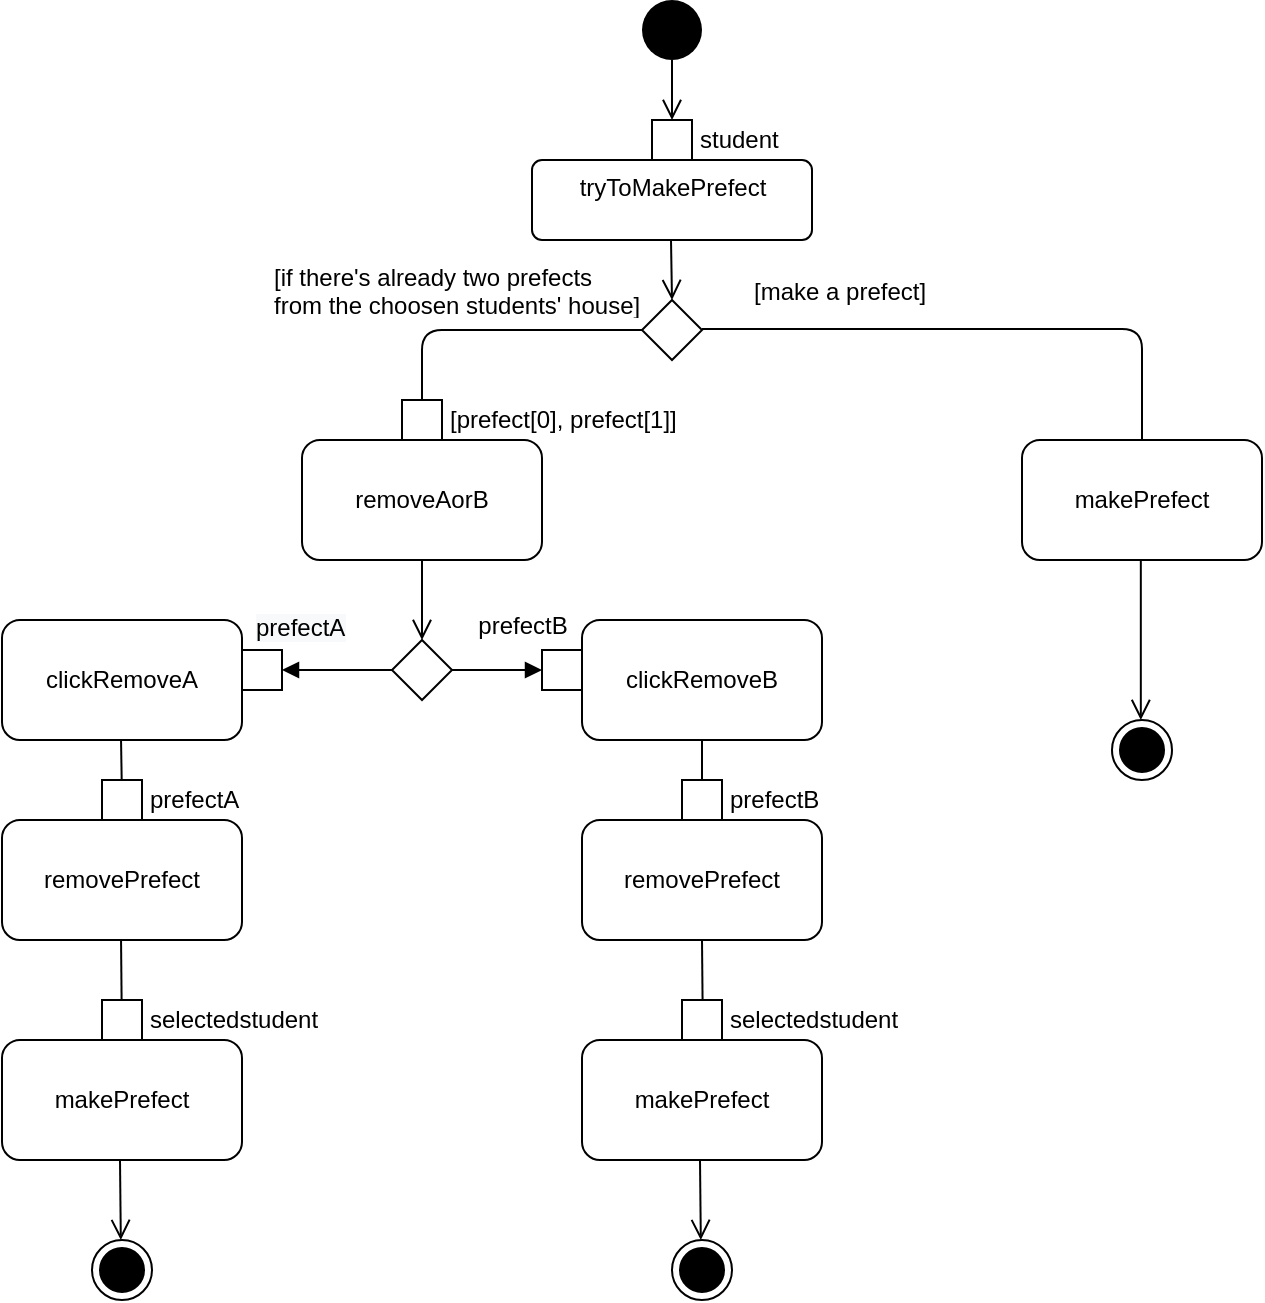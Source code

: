 <mxfile>
    <diagram id="zibWBQDdVLpifY95FHr3" name="prefects">
        <mxGraphModel dx="666" dy="815" grid="1" gridSize="10" guides="1" tooltips="1" connect="1" arrows="1" fold="1" page="1" pageScale="1" pageWidth="827" pageHeight="1169" math="0" shadow="0">
            <root>
                <mxCell id="0"/>
                <mxCell id="1" parent="0"/>
                <mxCell id="2" value="" style="ellipse;fillColor=#000000;strokeColor=none;" parent="1" vertex="1">
                    <mxGeometry x="360" y="100" width="30" height="30" as="geometry"/>
                </mxCell>
                <mxCell id="7" value="student" style="fontStyle=0;labelPosition=right;verticalLabelPosition=middle;align=left;verticalAlign=middle;spacingLeft=2;html=1;" parent="1" vertex="1">
                    <mxGeometry x="365" y="160" width="20" height="20" as="geometry"/>
                </mxCell>
                <mxCell id="10" value="tryToMakePrefect" style="html=1;align=center;verticalAlign=top;rounded=1;absoluteArcSize=1;arcSize=10;dashed=0;" parent="1" vertex="1">
                    <mxGeometry x="305" y="180" width="140" height="40" as="geometry"/>
                </mxCell>
                <mxCell id="12" value="" style="rhombus;" parent="1" vertex="1">
                    <mxGeometry x="360" y="250" width="30" height="30" as="geometry"/>
                </mxCell>
                <mxCell id="22" value="" style="endArrow=open;startArrow=none;endFill=0;startFill=0;endSize=8;html=1;verticalAlign=bottom;labelBackgroundColor=none;strokeWidth=1;exitX=0.5;exitY=1;exitDx=0;exitDy=0;entryX=0.5;entryY=0;entryDx=0;entryDy=0;" parent="1" source="2" target="7" edge="1">
                    <mxGeometry width="160" relative="1" as="geometry">
                        <mxPoint x="390" y="80" as="sourcePoint"/>
                        <mxPoint x="550" y="80" as="targetPoint"/>
                    </mxGeometry>
                </mxCell>
                <mxCell id="23" value="" style="endArrow=open;startArrow=none;endFill=0;startFill=0;endSize=8;html=1;verticalAlign=bottom;labelBackgroundColor=none;strokeWidth=1;exitX=0.5;exitY=1;exitDx=0;exitDy=0;" parent="1" edge="1">
                    <mxGeometry width="160" relative="1" as="geometry">
                        <mxPoint x="374.5" y="220" as="sourcePoint"/>
                        <mxPoint x="375" y="250" as="targetPoint"/>
                    </mxGeometry>
                </mxCell>
                <mxCell id="25" value="" style="endArrow=none;html=1;endSize=12;startArrow=none;startSize=14;startFill=0;edgeStyle=orthogonalEdgeStyle;align=center;verticalAlign=bottom;endFill=0;" parent="1" edge="1">
                    <mxGeometry y="3" relative="1" as="geometry">
                        <mxPoint x="390" y="264.5" as="sourcePoint"/>
                        <mxPoint x="610" y="320" as="targetPoint"/>
                        <Array as="points">
                            <mxPoint x="610" y="265"/>
                            <mxPoint x="610" y="320"/>
                        </Array>
                    </mxGeometry>
                </mxCell>
                <mxCell id="26" value="" style="endArrow=none;html=1;endSize=12;startArrow=none;startSize=14;startFill=0;edgeStyle=orthogonalEdgeStyle;align=center;verticalAlign=bottom;endFill=0;entryX=0;entryY=0.5;entryDx=0;entryDy=0;" parent="1" target="12" edge="1">
                    <mxGeometry y="3" relative="1" as="geometry">
                        <mxPoint x="250" y="320" as="sourcePoint"/>
                        <mxPoint x="330" y="305.5" as="targetPoint"/>
                        <Array as="points">
                            <mxPoint x="250" y="310"/>
                            <mxPoint x="250" y="265"/>
                        </Array>
                    </mxGeometry>
                </mxCell>
                <mxCell id="28" value="[if there's already two prefects&#10;from the choosen students' house]" style="text;strokeColor=none;fillColor=none;align=left;verticalAlign=middle;spacingLeft=4;spacingRight=4;overflow=hidden;points=[[0,0.5],[1,0.5]];portConstraint=eastwest;rotatable=0;" parent="1" vertex="1">
                    <mxGeometry x="170" y="230" width="230" height="30" as="geometry"/>
                </mxCell>
                <mxCell id="29" value="[make a prefect]" style="text;strokeColor=none;fillColor=none;align=left;verticalAlign=middle;spacingLeft=4;spacingRight=4;overflow=hidden;points=[[0,0.5],[1,0.5]];portConstraint=eastwest;rotatable=0;" parent="1" vertex="1">
                    <mxGeometry x="410" y="230" width="230" height="30" as="geometry"/>
                </mxCell>
                <mxCell id="30" value="makePrefect" style="rounded=1;whiteSpace=wrap;html=1;" parent="1" vertex="1">
                    <mxGeometry x="550" y="320" width="120" height="60" as="geometry"/>
                </mxCell>
                <mxCell id="31" value="removeAorB" style="rounded=1;whiteSpace=wrap;html=1;" parent="1" vertex="1">
                    <mxGeometry x="190" y="320" width="120" height="60" as="geometry"/>
                </mxCell>
                <mxCell id="32" value="" style="endArrow=open;startArrow=none;endFill=0;startFill=0;endSize=8;html=1;verticalAlign=bottom;labelBackgroundColor=none;strokeWidth=1;exitX=0.5;exitY=1;exitDx=0;exitDy=0;" parent="1" source="31" edge="1">
                    <mxGeometry width="160" relative="1" as="geometry">
                        <mxPoint x="384.5" y="230" as="sourcePoint"/>
                        <mxPoint x="250" y="420" as="targetPoint"/>
                    </mxGeometry>
                </mxCell>
                <mxCell id="33" value="" style="rhombus;" parent="1" vertex="1">
                    <mxGeometry x="235" y="420" width="30" height="30" as="geometry"/>
                </mxCell>
                <mxCell id="34" value="clickRemoveA" style="rounded=1;whiteSpace=wrap;html=1;" parent="1" vertex="1">
                    <mxGeometry x="40" y="410" width="120" height="60" as="geometry"/>
                </mxCell>
                <mxCell id="35" value="clickRemoveB" style="rounded=1;whiteSpace=wrap;html=1;" parent="1" vertex="1">
                    <mxGeometry x="330" y="410" width="120" height="60" as="geometry"/>
                </mxCell>
                <mxCell id="42" value="" style="edgeStyle=none;html=1;" parent="1" source="36" target="34" edge="1">
                    <mxGeometry relative="1" as="geometry"/>
                </mxCell>
                <mxCell id="36" value="" style="fontStyle=0;labelPosition=right;verticalLabelPosition=middle;align=left;verticalAlign=middle;spacingLeft=2;html=1;direction=south;" parent="1" vertex="1">
                    <mxGeometry x="160" y="425" width="20" height="20" as="geometry"/>
                </mxCell>
                <mxCell id="41" value="" style="edgeStyle=none;html=1;" parent="1" source="38" target="31" edge="1">
                    <mxGeometry relative="1" as="geometry"/>
                </mxCell>
                <mxCell id="38" value="[prefect[0], prefect[1]]" style="fontStyle=0;labelPosition=right;verticalLabelPosition=middle;align=left;verticalAlign=middle;spacingLeft=2;html=1;" parent="1" vertex="1">
                    <mxGeometry x="240" y="300" width="20" height="20" as="geometry"/>
                </mxCell>
                <mxCell id="43" value="" style="endArrow=open;startArrow=none;endFill=0;startFill=0;endSize=8;html=1;verticalAlign=bottom;labelBackgroundColor=none;strokeWidth=1;exitX=0.5;exitY=1;exitDx=0;exitDy=0;entryX=0.5;entryY=0;entryDx=0;entryDy=0;" parent="1" edge="1">
                    <mxGeometry width="160" relative="1" as="geometry">
                        <mxPoint x="609.41" y="380" as="sourcePoint"/>
                        <mxPoint x="609.41" y="460" as="targetPoint"/>
                    </mxGeometry>
                </mxCell>
                <mxCell id="44" value="" style="ellipse;html=1;shape=endState;fillColor=#000000;strokeColor=#000000;" parent="1" vertex="1">
                    <mxGeometry x="595" y="460" width="30" height="30" as="geometry"/>
                </mxCell>
                <mxCell id="47" value="" style="edgeStyle=none;html=1;" parent="1" source="46" target="35" edge="1">
                    <mxGeometry relative="1" as="geometry"/>
                </mxCell>
                <mxCell id="49" value="" style="edgeStyle=none;html=1;" parent="1" source="46" target="35" edge="1">
                    <mxGeometry relative="1" as="geometry"/>
                </mxCell>
                <mxCell id="50" value="" style="edgeStyle=none;html=1;" parent="1" source="46" target="35" edge="1">
                    <mxGeometry relative="1" as="geometry"/>
                </mxCell>
                <mxCell id="51" value="" style="edgeStyle=none;html=1;" parent="1" source="46" target="35" edge="1">
                    <mxGeometry relative="1" as="geometry"/>
                </mxCell>
                <mxCell id="46" value="" style="fontStyle=0;labelPosition=right;verticalLabelPosition=middle;align=left;verticalAlign=middle;spacingLeft=2;html=1;direction=south;" parent="1" vertex="1">
                    <mxGeometry x="310" y="425" width="20" height="20" as="geometry"/>
                </mxCell>
                <mxCell id="52" value="&lt;span style=&quot;text-align: left&quot;&gt;prefectB&lt;/span&gt;" style="text;html=1;align=center;verticalAlign=middle;resizable=0;points=[];autosize=1;strokeColor=none;fillColor=none;" parent="1" vertex="1">
                    <mxGeometry x="270" y="403" width="60" height="20" as="geometry"/>
                </mxCell>
                <mxCell id="54" value="&lt;meta charset=&quot;utf-8&quot;&gt;&lt;span style=&quot;color: rgb(0, 0, 0); font-family: helvetica; font-size: 12px; font-style: normal; font-weight: 400; letter-spacing: normal; text-align: left; text-indent: 0px; text-transform: none; word-spacing: 0px; background-color: rgb(248, 249, 250); display: inline; float: none;&quot;&gt;prefectA&lt;/span&gt;" style="text;whiteSpace=wrap;html=1;" parent="1" vertex="1">
                    <mxGeometry x="165" y="400" width="70" height="30" as="geometry"/>
                </mxCell>
                <mxCell id="56" value="" style="html=1;verticalAlign=bottom;labelBackgroundColor=none;endArrow=block;endFill=1;exitX=0;exitY=0.5;exitDx=0;exitDy=0;entryX=0.5;entryY=0;entryDx=0;entryDy=0;" parent="1" source="33" target="36" edge="1">
                    <mxGeometry width="160" relative="1" as="geometry">
                        <mxPoint x="200" y="430" as="sourcePoint"/>
                        <mxPoint x="360" y="430" as="targetPoint"/>
                    </mxGeometry>
                </mxCell>
                <mxCell id="57" value="" style="html=1;verticalAlign=bottom;labelBackgroundColor=none;endArrow=block;endFill=1;exitX=1;exitY=0.5;exitDx=0;exitDy=0;entryX=0.5;entryY=1;entryDx=0;entryDy=0;" parent="1" source="33" target="46" edge="1">
                    <mxGeometry width="160" relative="1" as="geometry">
                        <mxPoint x="245" y="445" as="sourcePoint"/>
                        <mxPoint x="190" y="445" as="targetPoint"/>
                    </mxGeometry>
                </mxCell>
                <mxCell id="58" value="" style="html=1;verticalAlign=bottom;labelBackgroundColor=none;endArrow=block;endFill=1;exitX=0;exitY=0.5;exitDx=0;exitDy=0;" parent="1" edge="1">
                    <mxGeometry width="160" relative="1" as="geometry">
                        <mxPoint x="390" y="470" as="sourcePoint"/>
                        <mxPoint x="390" y="510" as="targetPoint"/>
                    </mxGeometry>
                </mxCell>
                <mxCell id="59" value="" style="html=1;verticalAlign=bottom;labelBackgroundColor=none;endArrow=block;endFill=1;exitX=0;exitY=0.5;exitDx=0;exitDy=0;startArrow=none;" parent="1" source="67" edge="1">
                    <mxGeometry width="160" relative="1" as="geometry">
                        <mxPoint x="99.52" y="470" as="sourcePoint"/>
                        <mxPoint x="99.52" y="510" as="targetPoint"/>
                    </mxGeometry>
                </mxCell>
                <mxCell id="60" value="removePrefect" style="rounded=1;whiteSpace=wrap;html=1;" parent="1" vertex="1">
                    <mxGeometry x="40" y="510" width="120" height="60" as="geometry"/>
                </mxCell>
                <mxCell id="61" value="removePrefect" style="rounded=1;whiteSpace=wrap;html=1;" parent="1" vertex="1">
                    <mxGeometry x="330" y="510" width="120" height="60" as="geometry"/>
                </mxCell>
                <mxCell id="62" value="makePrefect" style="rounded=1;whiteSpace=wrap;html=1;" parent="1" vertex="1">
                    <mxGeometry x="40" y="620" width="120" height="60" as="geometry"/>
                </mxCell>
                <mxCell id="63" value="makePrefect" style="rounded=1;whiteSpace=wrap;html=1;" parent="1" vertex="1">
                    <mxGeometry x="330" y="620" width="120" height="60" as="geometry"/>
                </mxCell>
                <mxCell id="64" value="" style="html=1;verticalAlign=bottom;labelBackgroundColor=none;endArrow=block;endFill=1;exitX=0;exitY=0.5;exitDx=0;exitDy=0;entryX=0.5;entryY=0;entryDx=0;entryDy=0;" parent="1" target="62" edge="1">
                    <mxGeometry width="160" relative="1" as="geometry">
                        <mxPoint x="99.52" y="570" as="sourcePoint"/>
                        <mxPoint x="99.52" y="610" as="targetPoint"/>
                    </mxGeometry>
                </mxCell>
                <mxCell id="65" value="" style="html=1;verticalAlign=bottom;labelBackgroundColor=none;endArrow=block;endFill=1;exitX=0;exitY=0.5;exitDx=0;exitDy=0;entryX=0.5;entryY=0;entryDx=0;entryDy=0;" parent="1" edge="1">
                    <mxGeometry width="160" relative="1" as="geometry">
                        <mxPoint x="390" y="570.0" as="sourcePoint"/>
                        <mxPoint x="390.48" y="620" as="targetPoint"/>
                    </mxGeometry>
                </mxCell>
                <mxCell id="69" value="" style="edgeStyle=none;html=1;" parent="1" source="67" target="60" edge="1">
                    <mxGeometry relative="1" as="geometry"/>
                </mxCell>
                <mxCell id="70" value="" style="edgeStyle=none;html=1;" parent="1" source="67" target="60" edge="1">
                    <mxGeometry relative="1" as="geometry"/>
                </mxCell>
                <mxCell id="67" value="prefectA" style="fontStyle=0;labelPosition=right;verticalLabelPosition=middle;align=left;verticalAlign=middle;spacingLeft=2;html=1;" parent="1" vertex="1">
                    <mxGeometry x="90" y="490" width="20" height="20" as="geometry"/>
                </mxCell>
                <mxCell id="68" value="" style="html=1;verticalAlign=bottom;labelBackgroundColor=none;endArrow=none;endFill=1;exitX=0;exitY=0.5;exitDx=0;exitDy=0;" parent="1" target="67" edge="1">
                    <mxGeometry width="160" relative="1" as="geometry">
                        <mxPoint x="99.52" y="470" as="sourcePoint"/>
                        <mxPoint x="99.52" y="510" as="targetPoint"/>
                    </mxGeometry>
                </mxCell>
                <mxCell id="71" value="prefectB" style="fontStyle=0;labelPosition=right;verticalLabelPosition=middle;align=left;verticalAlign=middle;spacingLeft=2;html=1;" parent="1" vertex="1">
                    <mxGeometry x="380" y="490" width="20" height="20" as="geometry"/>
                </mxCell>
                <mxCell id="72" value="selectedstudent" style="fontStyle=0;labelPosition=right;verticalLabelPosition=middle;align=left;verticalAlign=middle;spacingLeft=2;html=1;" parent="1" vertex="1">
                    <mxGeometry x="90" y="600" width="20" height="20" as="geometry"/>
                </mxCell>
                <mxCell id="73" value="selectedstudent" style="fontStyle=0;labelPosition=right;verticalLabelPosition=middle;align=left;verticalAlign=middle;spacingLeft=2;html=1;" parent="1" vertex="1">
                    <mxGeometry x="380" y="600" width="20" height="20" as="geometry"/>
                </mxCell>
                <mxCell id="74" value="" style="endArrow=open;startArrow=none;endFill=0;startFill=0;endSize=8;html=1;verticalAlign=bottom;labelBackgroundColor=none;strokeWidth=1;entryX=0.5;entryY=0;entryDx=0;entryDy=0;" parent="1" edge="1">
                    <mxGeometry width="160" relative="1" as="geometry">
                        <mxPoint x="389" y="680" as="sourcePoint"/>
                        <mxPoint x="389.41" y="720" as="targetPoint"/>
                    </mxGeometry>
                </mxCell>
                <mxCell id="75" value="" style="ellipse;html=1;shape=endState;fillColor=#000000;strokeColor=#000000;" parent="1" vertex="1">
                    <mxGeometry x="375" y="720" width="30" height="30" as="geometry"/>
                </mxCell>
                <mxCell id="77" value="" style="endArrow=open;startArrow=none;endFill=0;startFill=0;endSize=8;html=1;verticalAlign=bottom;labelBackgroundColor=none;strokeWidth=1;entryX=0.5;entryY=0;entryDx=0;entryDy=0;" parent="1" edge="1">
                    <mxGeometry width="160" relative="1" as="geometry">
                        <mxPoint x="99" y="680" as="sourcePoint"/>
                        <mxPoint x="99.41" y="720" as="targetPoint"/>
                    </mxGeometry>
                </mxCell>
                <mxCell id="78" value="" style="ellipse;html=1;shape=endState;fillColor=#000000;strokeColor=#000000;" parent="1" vertex="1">
                    <mxGeometry x="85" y="720" width="30" height="30" as="geometry"/>
                </mxCell>
            </root>
        </mxGraphModel>
    </diagram>
    <diagram id="HByxQr4bPMwUtEXnfwtq" name="expelled">
        <mxGraphModel dx="666" dy="815" grid="1" gridSize="10" guides="1" tooltips="1" connect="1" arrows="1" fold="1" page="1" pageScale="1" pageWidth="827" pageHeight="1169" math="0" shadow="0">
            <root>
                <mxCell id="Wx3AhtgVd5QHjFsgu96N-0"/>
                <mxCell id="Wx3AhtgVd5QHjFsgu96N-1" parent="Wx3AhtgVd5QHjFsgu96N-0"/>
                <mxCell id="R78i-GJpDbX7qcaqs4YH-0" value="" style="ellipse;fillColor=#000000;strokeColor=none;" parent="Wx3AhtgVd5QHjFsgu96N-1" vertex="1">
                    <mxGeometry x="384" y="115" width="30" height="30" as="geometry"/>
                </mxCell>
                <mxCell id="R78i-GJpDbX7qcaqs4YH-1" value="" style="endArrow=open;startArrow=none;endFill=0;startFill=0;endSize=8;html=1;verticalAlign=bottom;labelBackgroundColor=none;strokeWidth=1;exitX=0.5;exitY=1;exitDx=0;exitDy=0;" parent="Wx3AhtgVd5QHjFsgu96N-1" source="R78i-GJpDbX7qcaqs4YH-0" edge="1">
                    <mxGeometry width="160" relative="1" as="geometry">
                        <mxPoint x="360" y="160" as="sourcePoint"/>
                        <mxPoint x="399" y="180" as="targetPoint"/>
                    </mxGeometry>
                </mxCell>
                <mxCell id="R78i-GJpDbX7qcaqs4YH-2" value="click expell button&lt;br&gt;" style="html=1;align=center;verticalAlign=top;rounded=1;absoluteArcSize=1;arcSize=10;dashed=0;" parent="Wx3AhtgVd5QHjFsgu96N-1" vertex="1">
                    <mxGeometry x="344.5" y="180" width="109" height="30" as="geometry"/>
                </mxCell>
                <mxCell id="R78i-GJpDbX7qcaqs4YH-3" value="" style="endArrow=open;startArrow=none;endFill=0;startFill=0;endSize=8;html=1;verticalAlign=bottom;labelBackgroundColor=none;strokeWidth=1;exitX=0.5;exitY=1;exitDx=0;exitDy=0;entryX=0.5;entryY=0;entryDx=0;entryDy=0;" parent="Wx3AhtgVd5QHjFsgu96N-1" target="R78i-GJpDbX7qcaqs4YH-4" edge="1">
                    <mxGeometry width="160" relative="1" as="geometry">
                        <mxPoint x="398.63" y="210" as="sourcePoint"/>
                        <mxPoint x="398.63" y="245" as="targetPoint"/>
                    </mxGeometry>
                </mxCell>
                <mxCell id="R78i-GJpDbX7qcaqs4YH-4" value="" style="rhombus;" parent="Wx3AhtgVd5QHjFsgu96N-1" vertex="1">
                    <mxGeometry x="384" y="255" width="30" height="30" as="geometry"/>
                </mxCell>
                <mxCell id="R78i-GJpDbX7qcaqs4YH-6" value="" style="endArrow=open;startArrow=none;endFill=0;startFill=0;endSize=8;html=1;verticalAlign=bottom;labelBackgroundColor=none;strokeWidth=1;exitX=0.115;exitY=0.995;exitDx=0;exitDy=0;entryX=0.998;entryY=1.005;entryDx=0;entryDy=0;entryPerimeter=0;exitPerimeter=0;" parent="Wx3AhtgVd5QHjFsgu96N-1" source="BX0jCjSvAbX2RVa2PlK0-0" target="BX0jCjSvAbX2RVa2PlK0-0" edge="1">
                    <mxGeometry width="160" relative="1" as="geometry">
                        <mxPoint x="414" y="260" as="sourcePoint"/>
                        <mxPoint x="500" y="260" as="targetPoint"/>
                    </mxGeometry>
                </mxCell>
                <mxCell id="R78i-GJpDbX7qcaqs4YH-7" value="" style="endArrow=open;startArrow=none;endFill=0;startFill=0;endSize=8;html=1;verticalAlign=bottom;labelBackgroundColor=none;strokeWidth=1;exitX=0.5;exitY=1;exitDx=0;exitDy=0;" parent="Wx3AhtgVd5QHjFsgu96N-1" edge="1">
                    <mxGeometry width="160" relative="1" as="geometry">
                        <mxPoint x="384" y="269.71" as="sourcePoint"/>
                        <mxPoint x="280" y="270" as="targetPoint"/>
                    </mxGeometry>
                </mxCell>
                <mxCell id="BX0jCjSvAbX2RVa2PlK0-2" value="" style="edgeStyle=none;html=1;startArrow=none;" parent="Wx3AhtgVd5QHjFsgu96N-1" source="BX0jCjSvAbX2RVa2PlK0-3" edge="1">
                    <mxGeometry relative="1" as="geometry">
                        <mxPoint x="680" y="270" as="targetPoint"/>
                    </mxGeometry>
                </mxCell>
                <mxCell id="R78i-GJpDbX7qcaqs4YH-8" value="ALERT!&lt;br&gt;Student can be &lt;br&gt;expelled" style="html=1;align=center;verticalAlign=top;rounded=1;absoluteArcSize=1;arcSize=10;dashed=0;" parent="Wx3AhtgVd5QHjFsgu96N-1" vertex="1">
                    <mxGeometry x="520" y="240" width="100" height="60" as="geometry"/>
                </mxCell>
                <mxCell id="BX0jCjSvAbX2RVa2PlK0-0" value="If system is hacked&lt;br&gt;and student is me" style="text;html=1;align=center;verticalAlign=middle;resizable=0;points=[];autosize=1;strokeColor=none;fillColor=none;" parent="Wx3AhtgVd5QHjFsgu96N-1" vertex="1">
                    <mxGeometry x="400" y="240" width="120" height="30" as="geometry"/>
                </mxCell>
                <mxCell id="BX0jCjSvAbX2RVa2PlK0-5" value="&lt;div style=&quot;text-align: center&quot;&gt;&lt;span&gt;&lt;font face=&quot;helvetica&quot;&gt;If schoolstatus is&amp;nbsp;&lt;/font&gt;&lt;/span&gt;&lt;/div&gt;&lt;div style=&quot;text-align: center&quot;&gt;&lt;span&gt;&lt;font face=&quot;helvetica&quot;&gt;true&lt;/font&gt;&lt;/span&gt;&lt;/div&gt;" style="text;whiteSpace=wrap;html=1;" parent="Wx3AhtgVd5QHjFsgu96N-1" vertex="1">
                    <mxGeometry x="290" y="235" width="100" height="40" as="geometry"/>
                </mxCell>
                <mxCell id="BX0jCjSvAbX2RVa2PlK0-6" value="Expell student" style="html=1;align=center;verticalAlign=top;rounded=1;absoluteArcSize=1;arcSize=10;dashed=0;" parent="Wx3AhtgVd5QHjFsgu96N-1" vertex="1">
                    <mxGeometry x="180" y="255" width="100" height="30" as="geometry"/>
                </mxCell>
                <mxCell id="BX0jCjSvAbX2RVa2PlK0-7" value="" style="edgeStyle=none;html=1;entryX=1;entryY=0.5;entryDx=0;entryDy=0;exitX=0;exitY=0.5;exitDx=0;exitDy=0;" parent="Wx3AhtgVd5QHjFsgu96N-1" source="BX0jCjSvAbX2RVa2PlK0-6" target="BX0jCjSvAbX2RVa2PlK0-8" edge="1">
                    <mxGeometry relative="1" as="geometry">
                        <mxPoint x="20" y="285" as="sourcePoint"/>
                        <mxPoint x="80" y="285" as="targetPoint"/>
                    </mxGeometry>
                </mxCell>
                <mxCell id="BX0jCjSvAbX2RVa2PlK0-8" value="" style="ellipse;html=1;shape=endState;fillColor=#000000;strokeColor=#000000;" parent="Wx3AhtgVd5QHjFsgu96N-1" vertex="1">
                    <mxGeometry x="120" y="255" width="30" height="30" as="geometry"/>
                </mxCell>
                <mxCell id="BX0jCjSvAbX2RVa2PlK0-3" value="" style="ellipse;html=1;shape=endState;fillColor=#000000;strokeColor=#000000;" parent="Wx3AhtgVd5QHjFsgu96N-1" vertex="1">
                    <mxGeometry x="650" y="255" width="30" height="30" as="geometry"/>
                </mxCell>
                <mxCell id="BX0jCjSvAbX2RVa2PlK0-9" value="" style="edgeStyle=none;html=1;endArrow=none;" parent="Wx3AhtgVd5QHjFsgu96N-1" source="R78i-GJpDbX7qcaqs4YH-8" target="BX0jCjSvAbX2RVa2PlK0-3" edge="1">
                    <mxGeometry relative="1" as="geometry">
                        <mxPoint x="620" y="270" as="sourcePoint"/>
                        <mxPoint x="680" y="270" as="targetPoint"/>
                    </mxGeometry>
                </mxCell>
                <mxCell id="vgu8Vs9lm5fEYFzaMpeJ-0" value="" style="fontStyle=0;labelPosition=right;verticalLabelPosition=middle;align=left;verticalAlign=middle;spacingLeft=2;html=1;direction=south;" parent="Wx3AhtgVd5QHjFsgu96N-1" vertex="1">
                    <mxGeometry x="280" y="260" width="20" height="20" as="geometry"/>
                </mxCell>
                <mxCell id="vgu8Vs9lm5fEYFzaMpeJ-1" value="&lt;div style=&quot;text-align: center&quot;&gt;&lt;font face=&quot;helvetica&quot;&gt;student&lt;/font&gt;&lt;/div&gt;" style="text;whiteSpace=wrap;html=1;" parent="Wx3AhtgVd5QHjFsgu96N-1" vertex="1">
                    <mxGeometry x="270" y="280" width="100" height="40" as="geometry"/>
                </mxCell>
            </root>
        </mxGraphModel>
    </diagram>
    <diagram id="NdctpHArtNyM-WgRPGdI" name="hacked">
        <mxGraphModel dx="666" dy="815" grid="1" gridSize="10" guides="1" tooltips="1" connect="1" arrows="1" fold="1" page="1" pageScale="1" pageWidth="827" pageHeight="1169" math="0" shadow="0">
            <root>
                <mxCell id="TBlRqov7fpAH30AF8yrA-0"/>
                <mxCell id="TBlRqov7fpAH30AF8yrA-1" parent="TBlRqov7fpAH30AF8yrA-0"/>
                <mxCell id="knRhsXljs2In5BKV657C-2" value="" style="edgeStyle=none;html=1;" parent="TBlRqov7fpAH30AF8yrA-1" source="knRhsXljs2In5BKV657C-0" edge="1">
                    <mxGeometry relative="1" as="geometry">
                        <mxPoint x="360" y="100" as="targetPoint"/>
                    </mxGeometry>
                </mxCell>
                <mxCell id="knRhsXljs2In5BKV657C-0" value="" style="ellipse;fillColor=#000000;strokeColor=none;" parent="TBlRqov7fpAH30AF8yrA-1" vertex="1">
                    <mxGeometry x="345" y="50" width="30" height="30" as="geometry"/>
                </mxCell>
                <mxCell id="knRhsXljs2In5BKV657C-5" value="" style="edgeStyle=none;html=1;" parent="TBlRqov7fpAH30AF8yrA-1" source="knRhsXljs2In5BKV657C-3" target="knRhsXljs2In5BKV657C-4" edge="1">
                    <mxGeometry relative="1" as="geometry"/>
                </mxCell>
                <mxCell id="knRhsXljs2In5BKV657C-3" value="click heading" style="rounded=1;whiteSpace=wrap;html=1;" parent="TBlRqov7fpAH30AF8yrA-1" vertex="1">
                    <mxGeometry x="315" y="100" width="90" height="30" as="geometry"/>
                </mxCell>
                <mxCell id="knRhsXljs2In5BKV657C-4" value="Hack the system" style="whiteSpace=wrap;html=1;rounded=1;" parent="TBlRqov7fpAH30AF8yrA-1" vertex="1">
                    <mxGeometry x="315" y="150" width="90" height="30" as="geometry"/>
                </mxCell>
                <mxCell id="knRhsXljs2In5BKV657C-6" value="" style="endArrow=none;startArrow=none;endFill=0;startFill=0;endSize=8;html=1;verticalAlign=bottom;labelBackgroundColor=none;strokeWidth=3;" parent="TBlRqov7fpAH30AF8yrA-1" edge="1">
                    <mxGeometry width="160" relative="1" as="geometry">
                        <mxPoint x="280" y="200" as="sourcePoint"/>
                        <mxPoint x="440" y="200" as="targetPoint"/>
                    </mxGeometry>
                </mxCell>
                <mxCell id="knRhsXljs2In5BKV657C-7" value="" style="edgeStyle=none;html=1;" parent="TBlRqov7fpAH30AF8yrA-1" edge="1">
                    <mxGeometry relative="1" as="geometry">
                        <mxPoint x="359.69" y="180" as="sourcePoint"/>
                        <mxPoint x="359.69" y="200" as="targetPoint"/>
                    </mxGeometry>
                </mxCell>
                <mxCell id="knRhsXljs2In5BKV657C-8" value="" style="edgeStyle=none;html=1;" parent="TBlRqov7fpAH30AF8yrA-1" edge="1">
                    <mxGeometry relative="1" as="geometry">
                        <mxPoint x="290.0" y="199" as="sourcePoint"/>
                        <mxPoint x="290.0" y="219" as="targetPoint"/>
                    </mxGeometry>
                </mxCell>
                <mxCell id="knRhsXljs2In5BKV657C-9" value="Add me" style="whiteSpace=wrap;html=1;rounded=1;" parent="TBlRqov7fpAH30AF8yrA-1" vertex="1">
                    <mxGeometry x="246" y="220" width="90" height="30" as="geometry"/>
                </mxCell>
                <mxCell id="knRhsXljs2In5BKV657C-10" value="Hack blood" style="whiteSpace=wrap;html=1;rounded=1;" parent="TBlRqov7fpAH30AF8yrA-1" vertex="1">
                    <mxGeometry x="384" y="220" width="90" height="30" as="geometry"/>
                </mxCell>
                <mxCell id="knRhsXljs2In5BKV657C-11" value="" style="edgeStyle=none;html=1;" parent="TBlRqov7fpAH30AF8yrA-1" edge="1">
                    <mxGeometry relative="1" as="geometry">
                        <mxPoint x="430" y="200" as="sourcePoint"/>
                        <mxPoint x="430" y="220" as="targetPoint"/>
                    </mxGeometry>
                </mxCell>
                <mxCell id="knRhsXljs2In5BKV657C-12" value="" style="edgeStyle=none;html=1;entryX=0.5;entryY=0;entryDx=0;entryDy=0;" parent="TBlRqov7fpAH30AF8yrA-1" target="knRhsXljs2In5BKV657C-13" edge="1">
                    <mxGeometry relative="1" as="geometry">
                        <mxPoint x="428.71" y="250" as="sourcePoint"/>
                        <mxPoint x="428.71" y="270" as="targetPoint"/>
                    </mxGeometry>
                </mxCell>
                <mxCell id="knRhsXljs2In5BKV657C-13" value="" style="rhombus;" parent="TBlRqov7fpAH30AF8yrA-1" vertex="1">
                    <mxGeometry x="414" y="297" width="30" height="30" as="geometry"/>
                </mxCell>
                <mxCell id="knRhsXljs2In5BKV657C-14" value="" style="edgeStyle=none;html=1;exitX=1;exitY=0.5;exitDx=0;exitDy=0;" parent="TBlRqov7fpAH30AF8yrA-1" source="knRhsXljs2In5BKV657C-13" edge="1">
                    <mxGeometry relative="1" as="geometry">
                        <mxPoint x="450" y="247" as="sourcePoint"/>
                        <mxPoint x="550" y="312" as="targetPoint"/>
                    </mxGeometry>
                </mxCell>
                <mxCell id="knRhsXljs2In5BKV657C-16" value="" style="edgeStyle=none;html=1;exitX=1;exitY=0.5;exitDx=0;exitDy=0;" parent="TBlRqov7fpAH30AF8yrA-1" edge="1">
                    <mxGeometry relative="1" as="geometry">
                        <mxPoint x="429.0" y="327" as="sourcePoint"/>
                        <mxPoint x="429" y="387" as="targetPoint"/>
                    </mxGeometry>
                </mxCell>
                <mxCell id="knRhsXljs2In5BKV657C-17" value="If bloodstatus is &lt;br&gt;muggle or half" style="text;html=1;align=center;verticalAlign=middle;resizable=0;points=[];autosize=1;strokeColor=none;fillColor=none;" parent="TBlRqov7fpAH30AF8yrA-1" vertex="1">
                    <mxGeometry x="444" y="280" width="100" height="30" as="geometry"/>
                </mxCell>
                <mxCell id="knRhsXljs2In5BKV657C-18" value="Make pureblood" style="whiteSpace=wrap;html=1;rounded=1;" parent="TBlRqov7fpAH30AF8yrA-1" vertex="1">
                    <mxGeometry x="550" y="297" width="90" height="30" as="geometry"/>
                </mxCell>
                <mxCell id="knRhsXljs2In5BKV657C-19" value="Else: mathRandom&amp;nbsp;&lt;br&gt;give 3 random numbers" style="text;html=1;align=center;verticalAlign=middle;resizable=0;points=[];autosize=1;strokeColor=none;fillColor=none;" parent="TBlRqov7fpAH30AF8yrA-1" vertex="1">
                    <mxGeometry x="444" y="337" width="140" height="30" as="geometry"/>
                </mxCell>
                <mxCell id="knRhsXljs2In5BKV657C-20" value="" style="rhombus;" parent="TBlRqov7fpAH30AF8yrA-1" vertex="1">
                    <mxGeometry x="414" y="387" width="30" height="30" as="geometry"/>
                </mxCell>
                <mxCell id="knRhsXljs2In5BKV657C-21" value="" style="edgeStyle=none;html=1;exitX=1;exitY=0.5;exitDx=0;exitDy=0;" parent="TBlRqov7fpAH30AF8yrA-1" edge="1">
                    <mxGeometry relative="1" as="geometry">
                        <mxPoint x="444" y="402" as="sourcePoint"/>
                        <mxPoint x="530" y="402" as="targetPoint"/>
                    </mxGeometry>
                </mxCell>
                <mxCell id="knRhsXljs2In5BKV657C-22" value="if number 1" style="text;html=1;align=center;verticalAlign=middle;resizable=0;points=[];autosize=1;strokeColor=none;fillColor=none;" parent="TBlRqov7fpAH30AF8yrA-1" vertex="1">
                    <mxGeometry x="444" y="384" width="80" height="20" as="geometry"/>
                </mxCell>
                <mxCell id="knRhsXljs2In5BKV657C-23" value="Make muggle-born" style="whiteSpace=wrap;html=1;rounded=1;" parent="TBlRqov7fpAH30AF8yrA-1" vertex="1">
                    <mxGeometry x="530" y="387" width="90" height="30" as="geometry"/>
                </mxCell>
                <mxCell id="knRhsXljs2In5BKV657C-24" value="" style="edgeStyle=none;html=1;exitX=1;exitY=0.5;exitDx=0;exitDy=0;" parent="TBlRqov7fpAH30AF8yrA-1" edge="1">
                    <mxGeometry relative="1" as="geometry">
                        <mxPoint x="414" y="401.95" as="sourcePoint"/>
                        <mxPoint x="330" y="402" as="targetPoint"/>
                    </mxGeometry>
                </mxCell>
                <mxCell id="knRhsXljs2In5BKV657C-25" value="Make half-blood" style="whiteSpace=wrap;html=1;rounded=1;" parent="TBlRqov7fpAH30AF8yrA-1" vertex="1">
                    <mxGeometry x="240" y="387" width="90" height="30" as="geometry"/>
                </mxCell>
                <mxCell id="knRhsXljs2In5BKV657C-27" value="if number 2" style="text;html=1;align=center;verticalAlign=middle;resizable=0;points=[];autosize=1;strokeColor=none;fillColor=none;" parent="TBlRqov7fpAH30AF8yrA-1" vertex="1">
                    <mxGeometry x="336" y="384" width="80" height="20" as="geometry"/>
                </mxCell>
                <mxCell id="knRhsXljs2In5BKV657C-28" value="" style="edgeStyle=none;html=1;exitX=1;exitY=0.5;exitDx=0;exitDy=0;" parent="TBlRqov7fpAH30AF8yrA-1" edge="1">
                    <mxGeometry relative="1" as="geometry">
                        <mxPoint x="430" y="417.0" as="sourcePoint"/>
                        <mxPoint x="430" y="450" as="targetPoint"/>
                    </mxGeometry>
                </mxCell>
                <mxCell id="knRhsXljs2In5BKV657C-29" value="else" style="text;html=1;align=center;verticalAlign=middle;resizable=0;points=[];autosize=1;strokeColor=none;fillColor=none;" parent="TBlRqov7fpAH30AF8yrA-1" vertex="1">
                    <mxGeometry x="426" y="417" width="40" height="20" as="geometry"/>
                </mxCell>
                <mxCell id="vPv3_nPgFeHB82qoJubs-2" value="" style="edgeStyle=none;html=1;" parent="TBlRqov7fpAH30AF8yrA-1" source="knRhsXljs2In5BKV657C-30" target="vPv3_nPgFeHB82qoJubs-1" edge="1">
                    <mxGeometry relative="1" as="geometry"/>
                </mxCell>
                <mxCell id="knRhsXljs2In5BKV657C-30" value="Make pureblood" style="whiteSpace=wrap;html=1;rounded=1;" parent="TBlRqov7fpAH30AF8yrA-1" vertex="1">
                    <mxGeometry x="384" y="450" width="90" height="30" as="geometry"/>
                </mxCell>
                <mxCell id="HkQZZZzdW7bZ4h5h_gr3-0" value="" style="fontStyle=0;labelPosition=right;verticalLabelPosition=middle;align=left;verticalAlign=middle;spacingLeft=2;html=1;direction=south;" parent="TBlRqov7fpAH30AF8yrA-1" vertex="1">
                    <mxGeometry x="419" y="250" width="20" height="20" as="geometry"/>
                </mxCell>
                <mxCell id="vPv3_nPgFeHB82qoJubs-0" value="&lt;div style=&quot;text-align: center&quot;&gt;&lt;font face=&quot;helvetica&quot;&gt;student&lt;/font&gt;&lt;/div&gt;" style="text;whiteSpace=wrap;html=1;" parent="TBlRqov7fpAH30AF8yrA-1" vertex="1">
                    <mxGeometry x="372" y="246" width="38" height="40" as="geometry"/>
                </mxCell>
                <mxCell id="vPv3_nPgFeHB82qoJubs-1" value="" style="ellipse;html=1;shape=endState;fillColor=#000000;strokeColor=#000000;" parent="TBlRqov7fpAH30AF8yrA-1" vertex="1">
                    <mxGeometry x="414" y="510" width="30" height="30" as="geometry"/>
                </mxCell>
                <mxCell id="vPv3_nPgFeHB82qoJubs-3" value="" style="endArrow=open;startArrow=none;endFill=0;startFill=0;endSize=8;html=1;verticalAlign=bottom;labelBackgroundColor=none;strokeWidth=1;exitX=0.5;exitY=1;exitDx=0;exitDy=0;entryX=1;entryY=0.5;entryDx=0;entryDy=0;" parent="TBlRqov7fpAH30AF8yrA-1" source="knRhsXljs2In5BKV657C-23" target="vPv3_nPgFeHB82qoJubs-1" edge="1">
                    <mxGeometry width="160" relative="1" as="geometry">
                        <mxPoint x="434" y="500" as="sourcePoint"/>
                        <mxPoint x="575" y="550" as="targetPoint"/>
                        <Array as="points">
                            <mxPoint x="575" y="525"/>
                        </Array>
                    </mxGeometry>
                </mxCell>
                <mxCell id="vPv3_nPgFeHB82qoJubs-4" value="" style="endArrow=open;startArrow=none;endFill=0;startFill=0;endSize=8;html=1;verticalAlign=bottom;labelBackgroundColor=none;strokeWidth=1;entryX=0;entryY=0.5;entryDx=0;entryDy=0;" parent="TBlRqov7fpAH30AF8yrA-1" target="vPv3_nPgFeHB82qoJubs-1" edge="1">
                    <mxGeometry width="160" relative="1" as="geometry">
                        <mxPoint x="279" y="417" as="sourcePoint"/>
                        <mxPoint x="439" y="417" as="targetPoint"/>
                        <Array as="points">
                            <mxPoint x="279" y="525"/>
                        </Array>
                    </mxGeometry>
                </mxCell>
                <mxCell id="vPv3_nPgFeHB82qoJubs-5" value="" style="ellipse;html=1;shape=endState;fillColor=#000000;strokeColor=#000000;" parent="TBlRqov7fpAH30AF8yrA-1" vertex="1">
                    <mxGeometry x="276" y="280" width="30" height="30" as="geometry"/>
                </mxCell>
                <mxCell id="vPv3_nPgFeHB82qoJubs-6" value="" style="edgeStyle=none;html=1;" parent="TBlRqov7fpAH30AF8yrA-1" edge="1">
                    <mxGeometry relative="1" as="geometry">
                        <mxPoint x="290.78" y="250" as="sourcePoint"/>
                        <mxPoint x="290.78" y="280" as="targetPoint"/>
                    </mxGeometry>
                </mxCell>
            </root>
        </mxGraphModel>
    </diagram>
    <diagram id="TyZgCzbNzxMnp3eePX7I" name="blood">
        <mxGraphModel dx="666" dy="815" grid="1" gridSize="10" guides="1" tooltips="1" connect="1" arrows="1" fold="1" page="1" pageScale="1" pageWidth="827" pageHeight="1169" math="0" shadow="0">
            <root>
                <mxCell id="gKURrIR7t8ZNDZLsmtuL-0"/>
                <mxCell id="gKURrIR7t8ZNDZLsmtuL-1" parent="gKURrIR7t8ZNDZLsmtuL-0"/>
                <mxCell id="q0F1vO8wlX6--y3iTcpG-2" value="" style="edgeStyle=none;html=1;" parent="gKURrIR7t8ZNDZLsmtuL-1" source="q0F1vO8wlX6--y3iTcpG-0" target="q0F1vO8wlX6--y3iTcpG-1" edge="1">
                    <mxGeometry relative="1" as="geometry"/>
                </mxCell>
                <mxCell id="q0F1vO8wlX6--y3iTcpG-0" value="" style="ellipse;fillColor=#000000;strokeColor=none;" parent="gKURrIR7t8ZNDZLsmtuL-1" vertex="1">
                    <mxGeometry x="265" y="40" width="30" height="30" as="geometry"/>
                </mxCell>
                <mxCell id="q0F1vO8wlX6--y3iTcpG-5" value="" style="edgeStyle=none;html=1;" parent="gKURrIR7t8ZNDZLsmtuL-1" source="q0F1vO8wlX6--y3iTcpG-1" target="q0F1vO8wlX6--y3iTcpG-3" edge="1">
                    <mxGeometry relative="1" as="geometry"/>
                </mxCell>
                <mxCell id="q0F1vO8wlX6--y3iTcpG-1" value="load blood JSON" style="rounded=1;whiteSpace=wrap;html=1;" parent="gKURrIR7t8ZNDZLsmtuL-1" vertex="1">
                    <mxGeometry x="235" y="90" width="90" height="30" as="geometry"/>
                </mxCell>
                <mxCell id="q0F1vO8wlX6--y3iTcpG-3" value="check blood status" style="rounded=1;whiteSpace=wrap;html=1;" parent="gKURrIR7t8ZNDZLsmtuL-1" vertex="1">
                    <mxGeometry x="235" y="160" width="90" height="30" as="geometry"/>
                </mxCell>
                <mxCell id="sMA26OR_MUUW3v2H6bUT-0" value="" style="fontStyle=0;labelPosition=right;verticalLabelPosition=middle;align=left;verticalAlign=middle;spacingLeft=2;html=1;direction=south;" parent="gKURrIR7t8ZNDZLsmtuL-1" vertex="1">
                    <mxGeometry x="270" y="120" width="20" height="20" as="geometry"/>
                </mxCell>
                <mxCell id="sMA26OR_MUUW3v2H6bUT-1" value="&lt;div style=&quot;text-align: center&quot;&gt;&lt;font face=&quot;helvetica&quot;&gt;studentBloodJSON&lt;/font&gt;&lt;/div&gt;" style="text;whiteSpace=wrap;html=1;" parent="gKURrIR7t8ZNDZLsmtuL-1" vertex="1">
                    <mxGeometry x="162" y="117" width="38" height="40" as="geometry"/>
                </mxCell>
                <mxCell id="sMA26OR_MUUW3v2H6bUT-2" value="" style="edgeStyle=none;html=1;" parent="gKURrIR7t8ZNDZLsmtuL-1" edge="1">
                    <mxGeometry relative="1" as="geometry">
                        <mxPoint x="279.6" y="190" as="sourcePoint"/>
                        <mxPoint x="280" y="220" as="targetPoint"/>
                    </mxGeometry>
                </mxCell>
                <mxCell id="sMA26OR_MUUW3v2H6bUT-7" value="" style="edgeStyle=none;html=1;" parent="gKURrIR7t8ZNDZLsmtuL-1" source="sMA26OR_MUUW3v2H6bUT-3" target="sMA26OR_MUUW3v2H6bUT-4" edge="1">
                    <mxGeometry relative="1" as="geometry"/>
                </mxCell>
                <mxCell id="sMA26OR_MUUW3v2H6bUT-8" value="" style="edgeStyle=none;html=1;" parent="gKURrIR7t8ZNDZLsmtuL-1" source="sMA26OR_MUUW3v2H6bUT-3" target="sMA26OR_MUUW3v2H6bUT-6" edge="1">
                    <mxGeometry relative="1" as="geometry"/>
                </mxCell>
                <mxCell id="sMA26OR_MUUW3v2H6bUT-9" value="" style="edgeStyle=none;html=1;" parent="gKURrIR7t8ZNDZLsmtuL-1" source="sMA26OR_MUUW3v2H6bUT-3" target="sMA26OR_MUUW3v2H6bUT-5" edge="1">
                    <mxGeometry relative="1" as="geometry"/>
                </mxCell>
                <mxCell id="sMA26OR_MUUW3v2H6bUT-3" value="" style="rhombus;" parent="gKURrIR7t8ZNDZLsmtuL-1" vertex="1">
                    <mxGeometry x="265" y="220" width="30" height="30" as="geometry"/>
                </mxCell>
                <mxCell id="sMA26OR_MUUW3v2H6bUT-4" value="Bloodstatus = &quot;Muggle-born&quot;" style="rounded=1;whiteSpace=wrap;html=1;" parent="gKURrIR7t8ZNDZLsmtuL-1" vertex="1">
                    <mxGeometry x="360" y="220" width="90" height="30" as="geometry"/>
                </mxCell>
                <mxCell id="sMA26OR_MUUW3v2H6bUT-14" value="" style="edgeStyle=none;html=1;fontSize=8;" parent="gKURrIR7t8ZNDZLsmtuL-1" source="sMA26OR_MUUW3v2H6bUT-5" target="sMA26OR_MUUW3v2H6bUT-13" edge="1">
                    <mxGeometry relative="1" as="geometry"/>
                </mxCell>
                <mxCell id="sMA26OR_MUUW3v2H6bUT-5" value="Bloodstatus = &quot;Halfblood&quot;" style="rounded=1;whiteSpace=wrap;html=1;" parent="gKURrIR7t8ZNDZLsmtuL-1" vertex="1">
                    <mxGeometry x="235" y="290" width="90" height="30" as="geometry"/>
                </mxCell>
                <mxCell id="sMA26OR_MUUW3v2H6bUT-6" value="Bloodstatus = &quot;Pureblood&quot;" style="rounded=1;whiteSpace=wrap;html=1;" parent="gKURrIR7t8ZNDZLsmtuL-1" vertex="1">
                    <mxGeometry x="60" y="220" width="90" height="30" as="geometry"/>
                </mxCell>
                <mxCell id="sMA26OR_MUUW3v2H6bUT-10" value="&lt;div style=&quot;text-align: center&quot;&gt;&lt;font face=&quot;helvetica&quot;&gt;Else&lt;/font&gt;&lt;/div&gt;" style="text;whiteSpace=wrap;html=1;" parent="gKURrIR7t8ZNDZLsmtuL-1" vertex="1">
                    <mxGeometry x="310" y="210" width="38" height="40" as="geometry"/>
                </mxCell>
                <mxCell id="sMA26OR_MUUW3v2H6bUT-11" value="&lt;div style=&quot;text-align: center&quot;&gt;&lt;font face=&quot;helvetica&quot; style=&quot;font-size: 8px&quot;&gt;If studentBloodJSON.pure includes student.lastname&lt;/font&gt;&lt;/div&gt;" style="text;whiteSpace=wrap;html=1;" parent="gKURrIR7t8ZNDZLsmtuL-1" vertex="1">
                    <mxGeometry x="150" y="200" width="120" height="40" as="geometry"/>
                </mxCell>
                <mxCell id="sMA26OR_MUUW3v2H6bUT-12" value="&lt;div style=&quot;text-align: center&quot;&gt;&lt;font face=&quot;helvetica&quot; style=&quot;font-size: 8px&quot;&gt;If studentBloodJSON.half&lt;/font&gt;&lt;/div&gt;&lt;div style=&quot;text-align: center&quot;&gt;&lt;font face=&quot;helvetica&quot; style=&quot;font-size: 8px&quot;&gt;&amp;nbsp;includes student.lastname&lt;/font&gt;&lt;/div&gt;" style="text;whiteSpace=wrap;html=1;" parent="gKURrIR7t8ZNDZLsmtuL-1" vertex="1">
                    <mxGeometry x="170" y="246" width="120" height="40" as="geometry"/>
                </mxCell>
                <mxCell id="sMA26OR_MUUW3v2H6bUT-13" value="" style="ellipse;html=1;shape=endState;fillColor=#000000;strokeColor=#000000;fontSize=8;" parent="gKURrIR7t8ZNDZLsmtuL-1" vertex="1">
                    <mxGeometry x="265" y="360" width="30" height="30" as="geometry"/>
                </mxCell>
                <mxCell id="sMA26OR_MUUW3v2H6bUT-15" value="" style="endArrow=open;startArrow=none;endFill=0;startFill=0;endSize=8;html=1;verticalAlign=bottom;labelBackgroundColor=none;strokeWidth=1;fontSize=8;entryX=0;entryY=0.5;entryDx=0;entryDy=0;" parent="gKURrIR7t8ZNDZLsmtuL-1" target="sMA26OR_MUUW3v2H6bUT-13" edge="1">
                    <mxGeometry width="160" relative="1" as="geometry">
                        <mxPoint x="104.6" y="250" as="sourcePoint"/>
                        <mxPoint x="105" y="330" as="targetPoint"/>
                        <Array as="points">
                            <mxPoint x="105" y="375"/>
                        </Array>
                    </mxGeometry>
                </mxCell>
                <mxCell id="sMA26OR_MUUW3v2H6bUT-16" value="" style="endArrow=open;startArrow=none;endFill=0;startFill=0;endSize=8;html=1;verticalAlign=bottom;labelBackgroundColor=none;strokeWidth=1;fontSize=8;entryX=1;entryY=0.5;entryDx=0;entryDy=0;exitX=0.521;exitY=0.988;exitDx=0;exitDy=0;exitPerimeter=0;" parent="gKURrIR7t8ZNDZLsmtuL-1" source="sMA26OR_MUUW3v2H6bUT-4" target="sMA26OR_MUUW3v2H6bUT-13" edge="1">
                    <mxGeometry width="160" relative="1" as="geometry">
                        <mxPoint x="400" y="250" as="sourcePoint"/>
                        <mxPoint x="560" y="250" as="targetPoint"/>
                        <Array as="points">
                            <mxPoint x="407" y="375"/>
                        </Array>
                    </mxGeometry>
                </mxCell>
            </root>
        </mxGraphModel>
    </diagram>
</mxfile>